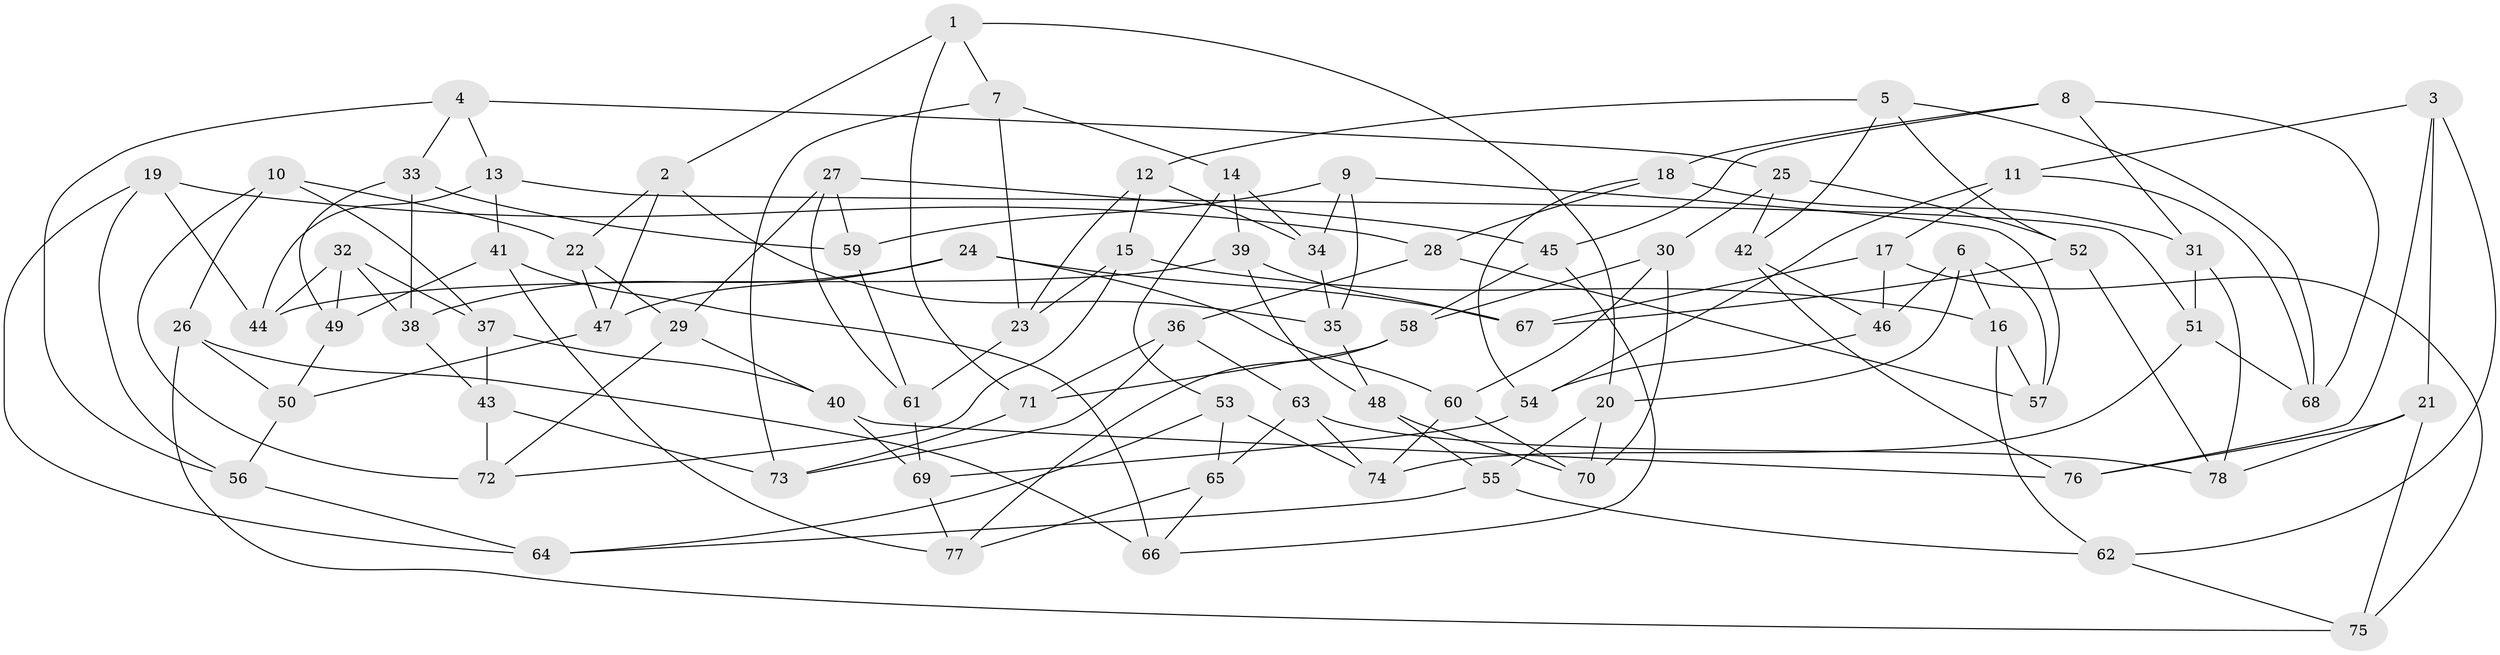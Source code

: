 // coarse degree distribution, {5: 0.32608695652173914, 6: 0.3695652173913043, 4: 0.2391304347826087, 3: 0.06521739130434782}
// Generated by graph-tools (version 1.1) at 2025/24/03/03/25 07:24:30]
// undirected, 78 vertices, 156 edges
graph export_dot {
graph [start="1"]
  node [color=gray90,style=filled];
  1;
  2;
  3;
  4;
  5;
  6;
  7;
  8;
  9;
  10;
  11;
  12;
  13;
  14;
  15;
  16;
  17;
  18;
  19;
  20;
  21;
  22;
  23;
  24;
  25;
  26;
  27;
  28;
  29;
  30;
  31;
  32;
  33;
  34;
  35;
  36;
  37;
  38;
  39;
  40;
  41;
  42;
  43;
  44;
  45;
  46;
  47;
  48;
  49;
  50;
  51;
  52;
  53;
  54;
  55;
  56;
  57;
  58;
  59;
  60;
  61;
  62;
  63;
  64;
  65;
  66;
  67;
  68;
  69;
  70;
  71;
  72;
  73;
  74;
  75;
  76;
  77;
  78;
  1 -- 2;
  1 -- 71;
  1 -- 7;
  1 -- 20;
  2 -- 47;
  2 -- 22;
  2 -- 35;
  3 -- 11;
  3 -- 76;
  3 -- 62;
  3 -- 21;
  4 -- 56;
  4 -- 33;
  4 -- 25;
  4 -- 13;
  5 -- 12;
  5 -- 68;
  5 -- 42;
  5 -- 52;
  6 -- 20;
  6 -- 46;
  6 -- 16;
  6 -- 57;
  7 -- 23;
  7 -- 14;
  7 -- 73;
  8 -- 31;
  8 -- 45;
  8 -- 68;
  8 -- 18;
  9 -- 59;
  9 -- 34;
  9 -- 35;
  9 -- 57;
  10 -- 26;
  10 -- 72;
  10 -- 22;
  10 -- 37;
  11 -- 54;
  11 -- 68;
  11 -- 17;
  12 -- 23;
  12 -- 15;
  12 -- 34;
  13 -- 44;
  13 -- 51;
  13 -- 41;
  14 -- 39;
  14 -- 53;
  14 -- 34;
  15 -- 16;
  15 -- 23;
  15 -- 72;
  16 -- 57;
  16 -- 62;
  17 -- 46;
  17 -- 75;
  17 -- 67;
  18 -- 54;
  18 -- 31;
  18 -- 28;
  19 -- 56;
  19 -- 64;
  19 -- 44;
  19 -- 28;
  20 -- 55;
  20 -- 70;
  21 -- 78;
  21 -- 75;
  21 -- 76;
  22 -- 47;
  22 -- 29;
  23 -- 61;
  24 -- 38;
  24 -- 47;
  24 -- 60;
  24 -- 67;
  25 -- 52;
  25 -- 42;
  25 -- 30;
  26 -- 66;
  26 -- 75;
  26 -- 50;
  27 -- 29;
  27 -- 45;
  27 -- 59;
  27 -- 61;
  28 -- 57;
  28 -- 36;
  29 -- 40;
  29 -- 72;
  30 -- 60;
  30 -- 70;
  30 -- 58;
  31 -- 78;
  31 -- 51;
  32 -- 37;
  32 -- 49;
  32 -- 38;
  32 -- 44;
  33 -- 38;
  33 -- 49;
  33 -- 59;
  34 -- 35;
  35 -- 48;
  36 -- 63;
  36 -- 71;
  36 -- 73;
  37 -- 43;
  37 -- 40;
  38 -- 43;
  39 -- 48;
  39 -- 67;
  39 -- 44;
  40 -- 69;
  40 -- 76;
  41 -- 77;
  41 -- 49;
  41 -- 66;
  42 -- 46;
  42 -- 76;
  43 -- 72;
  43 -- 73;
  45 -- 58;
  45 -- 66;
  46 -- 54;
  47 -- 50;
  48 -- 55;
  48 -- 70;
  49 -- 50;
  50 -- 56;
  51 -- 68;
  51 -- 74;
  52 -- 67;
  52 -- 78;
  53 -- 64;
  53 -- 65;
  53 -- 74;
  54 -- 69;
  55 -- 64;
  55 -- 62;
  56 -- 64;
  58 -- 71;
  58 -- 77;
  59 -- 61;
  60 -- 70;
  60 -- 74;
  61 -- 69;
  62 -- 75;
  63 -- 74;
  63 -- 65;
  63 -- 78;
  65 -- 77;
  65 -- 66;
  69 -- 77;
  71 -- 73;
}
